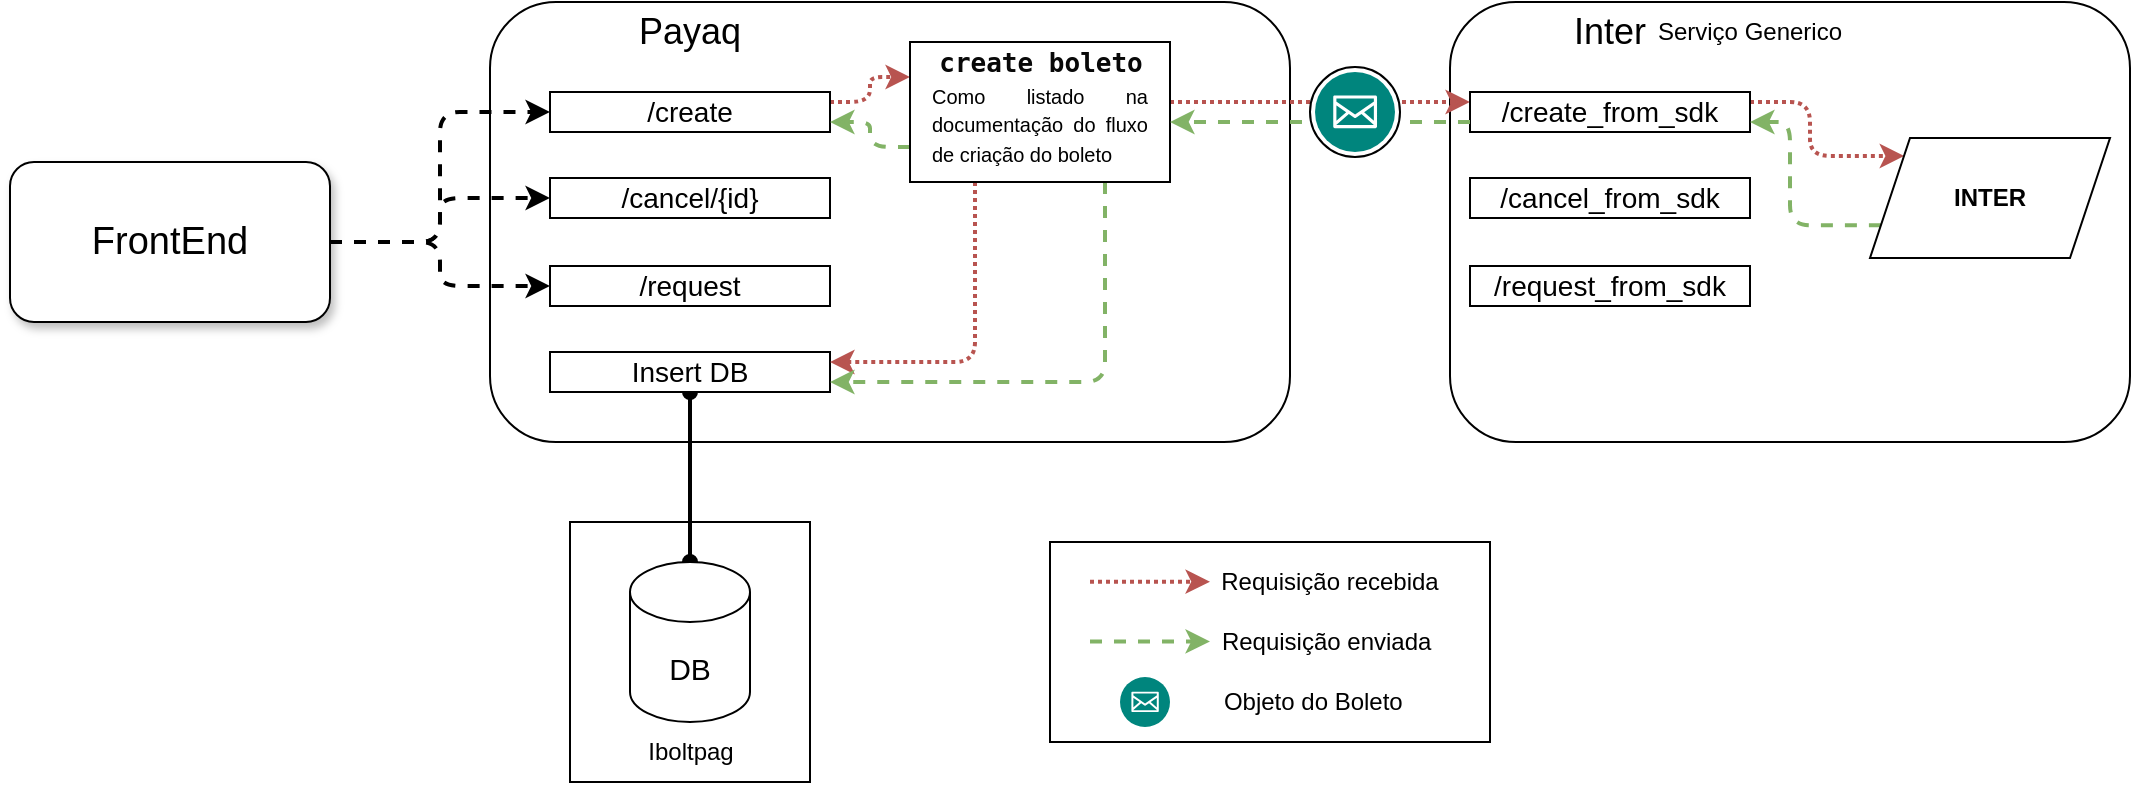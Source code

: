 <mxfile version="23.1.6" type="github">
  <diagram name="Page-1" id="OrNzXTKZ-mzPi865FBal">
    <mxGraphModel dx="926" dy="493" grid="1" gridSize="10" guides="1" tooltips="1" connect="1" arrows="1" fold="1" page="1" pageScale="1" pageWidth="850" pageHeight="1100" math="0" shadow="0">
      <root>
        <mxCell id="0" />
        <mxCell id="1" parent="0" />
        <mxCell id="19PIO_kjta1GH01GDTam-55" value="" style="rounded=0;whiteSpace=wrap;html=1;" vertex="1" parent="1">
          <mxGeometry x="560" y="310" width="220" height="100" as="geometry" />
        </mxCell>
        <mxCell id="19PIO_kjta1GH01GDTam-1" value="" style="rounded=1;whiteSpace=wrap;html=1;" vertex="1" parent="1">
          <mxGeometry x="280" y="40" width="400" height="220" as="geometry" />
        </mxCell>
        <mxCell id="19PIO_kjta1GH01GDTam-13" style="edgeStyle=orthogonalEdgeStyle;rounded=1;orthogonalLoop=1;jettySize=auto;html=1;exitX=1;exitY=0.5;exitDx=0;exitDy=0;entryX=0;entryY=0.5;entryDx=0;entryDy=0;strokeColor=default;curved=0;strokeWidth=2;dashed=1;" edge="1" parent="1" source="19PIO_kjta1GH01GDTam-3" target="19PIO_kjta1GH01GDTam-6">
          <mxGeometry relative="1" as="geometry" />
        </mxCell>
        <mxCell id="19PIO_kjta1GH01GDTam-14" style="edgeStyle=orthogonalEdgeStyle;rounded=1;orthogonalLoop=1;jettySize=auto;html=1;exitX=1;exitY=0.5;exitDx=0;exitDy=0;entryX=0;entryY=0.5;entryDx=0;entryDy=0;strokeColor=default;curved=0;strokeWidth=2;dashed=1;" edge="1" parent="1" source="19PIO_kjta1GH01GDTam-3" target="19PIO_kjta1GH01GDTam-9">
          <mxGeometry relative="1" as="geometry" />
        </mxCell>
        <mxCell id="19PIO_kjta1GH01GDTam-17" value="" style="edgeStyle=orthogonalEdgeStyle;rounded=1;orthogonalLoop=1;jettySize=auto;html=1;strokeColor=default;curved=0;strokeWidth=2;dashed=1;" edge="1" parent="1" source="19PIO_kjta1GH01GDTam-3" target="19PIO_kjta1GH01GDTam-10">
          <mxGeometry relative="1" as="geometry" />
        </mxCell>
        <mxCell id="19PIO_kjta1GH01GDTam-3" value="&lt;font style=&quot;font-size: 19px;&quot;&gt;FrontEnd&lt;/font&gt;" style="rounded=1;whiteSpace=wrap;html=1;shadow=1;" vertex="1" parent="1">
          <mxGeometry x="40" y="120" width="160" height="80" as="geometry" />
        </mxCell>
        <mxCell id="19PIO_kjta1GH01GDTam-4" value="Payaq" style="text;html=1;align=center;verticalAlign=middle;whiteSpace=wrap;rounded=0;fontSize=18;" vertex="1" parent="1">
          <mxGeometry x="350" y="40" width="60" height="30" as="geometry" />
        </mxCell>
        <mxCell id="19PIO_kjta1GH01GDTam-5" value="" style="rounded=1;whiteSpace=wrap;html=1;" vertex="1" parent="1">
          <mxGeometry x="760" y="40" width="340" height="220" as="geometry" />
        </mxCell>
        <mxCell id="19PIO_kjta1GH01GDTam-27" style="edgeStyle=orthogonalEdgeStyle;rounded=1;orthogonalLoop=1;jettySize=auto;html=1;exitX=1;exitY=0.25;exitDx=0;exitDy=0;entryX=0;entryY=0.25;entryDx=0;entryDy=0;strokeWidth=2;fillColor=#f8cecc;strokeColor=#b85450;dashed=1;dashPattern=1 1;curved=0;" edge="1" parent="1" source="19PIO_kjta1GH01GDTam-6" target="19PIO_kjta1GH01GDTam-21">
          <mxGeometry relative="1" as="geometry" />
        </mxCell>
        <mxCell id="19PIO_kjta1GH01GDTam-6" value="&lt;font style=&quot;font-size: 14px;&quot;&gt;/create&lt;/font&gt;" style="rounded=0;whiteSpace=wrap;html=1;" vertex="1" parent="1">
          <mxGeometry x="310" y="85" width="140" height="20" as="geometry" />
        </mxCell>
        <mxCell id="19PIO_kjta1GH01GDTam-7" value="Serviço Generico" style="text;html=1;align=center;verticalAlign=middle;whiteSpace=wrap;rounded=0;" vertex="1" parent="1">
          <mxGeometry x="840" y="40" width="140" height="30" as="geometry" />
        </mxCell>
        <mxCell id="19PIO_kjta1GH01GDTam-8" value="Inter" style="text;html=1;align=center;verticalAlign=middle;whiteSpace=wrap;rounded=0;fontSize=18;" vertex="1" parent="1">
          <mxGeometry x="770" y="40" width="140" height="30" as="geometry" />
        </mxCell>
        <mxCell id="19PIO_kjta1GH01GDTam-9" value="&lt;font style=&quot;font-size: 14px;&quot;&gt;/cancel/{id}&lt;/font&gt;" style="rounded=0;whiteSpace=wrap;html=1;" vertex="1" parent="1">
          <mxGeometry x="310" y="128" width="140" height="20" as="geometry" />
        </mxCell>
        <mxCell id="19PIO_kjta1GH01GDTam-10" value="&lt;font style=&quot;font-size: 14px;&quot;&gt;/request&lt;/font&gt;" style="rounded=0;whiteSpace=wrap;html=1;" vertex="1" parent="1">
          <mxGeometry x="310" y="172" width="140" height="20" as="geometry" />
        </mxCell>
        <mxCell id="19PIO_kjta1GH01GDTam-18" value="" style="rounded=0;whiteSpace=wrap;html=1;" vertex="1" parent="1">
          <mxGeometry x="320" y="300" width="120" height="130" as="geometry" />
        </mxCell>
        <mxCell id="19PIO_kjta1GH01GDTam-19" value="Iboltpag" style="text;html=1;align=center;verticalAlign=middle;resizable=0;points=[];autosize=1;strokeColor=none;fillColor=none;" vertex="1" parent="1">
          <mxGeometry x="345" y="400" width="70" height="30" as="geometry" />
        </mxCell>
        <mxCell id="19PIO_kjta1GH01GDTam-20" style="edgeStyle=orthogonalEdgeStyle;rounded=0;orthogonalLoop=1;jettySize=auto;html=1;exitX=0.5;exitY=1;exitDx=0;exitDy=0;entryX=0.5;entryY=0;entryDx=0;entryDy=0;strokeWidth=2;entryPerimeter=0;endArrow=oval;endFill=1;startArrow=oval;startFill=1;" edge="1" parent="1" source="19PIO_kjta1GH01GDTam-11" target="19PIO_kjta1GH01GDTam-2">
          <mxGeometry relative="1" as="geometry">
            <Array as="points">
              <mxPoint x="380" y="300" />
              <mxPoint x="380" y="300" />
            </Array>
          </mxGeometry>
        </mxCell>
        <mxCell id="19PIO_kjta1GH01GDTam-11" value="&lt;font style=&quot;font-size: 14px;&quot;&gt;Insert DB&lt;/font&gt;" style="rounded=0;whiteSpace=wrap;html=1;" vertex="1" parent="1">
          <mxGeometry x="310" y="215" width="140" height="20" as="geometry" />
        </mxCell>
        <mxCell id="19PIO_kjta1GH01GDTam-32" style="edgeStyle=orthogonalEdgeStyle;rounded=1;orthogonalLoop=1;jettySize=auto;html=1;entryX=0;entryY=0.25;entryDx=0;entryDy=0;strokeWidth=2;fillColor=#f8cecc;strokeColor=#b85450;dashed=1;dashPattern=1 1;curved=0;" edge="1" parent="1" target="19PIO_kjta1GH01GDTam-28">
          <mxGeometry relative="1" as="geometry">
            <mxPoint x="620" y="90" as="sourcePoint" />
            <Array as="points">
              <mxPoint x="620" y="90" />
            </Array>
          </mxGeometry>
        </mxCell>
        <mxCell id="19PIO_kjta1GH01GDTam-38" style="edgeStyle=orthogonalEdgeStyle;rounded=1;orthogonalLoop=1;jettySize=auto;html=1;exitX=0.25;exitY=1;exitDx=0;exitDy=0;entryX=1;entryY=0.25;entryDx=0;entryDy=0;strokeWidth=2;fillColor=#f8cecc;strokeColor=#b85450;dashed=1;dashPattern=1 1;curved=0;" edge="1" parent="1" source="19PIO_kjta1GH01GDTam-21" target="19PIO_kjta1GH01GDTam-11">
          <mxGeometry relative="1" as="geometry" />
        </mxCell>
        <mxCell id="19PIO_kjta1GH01GDTam-41" style="edgeStyle=orthogonalEdgeStyle;rounded=1;orthogonalLoop=1;jettySize=auto;html=1;exitX=0.75;exitY=1;exitDx=0;exitDy=0;entryX=1;entryY=0.75;entryDx=0;entryDy=0;strokeWidth=2;dashed=1;fillColor=#d5e8d4;strokeColor=#82b366;curved=0;" edge="1" parent="1" source="19PIO_kjta1GH01GDTam-21" target="19PIO_kjta1GH01GDTam-11">
          <mxGeometry relative="1" as="geometry" />
        </mxCell>
        <mxCell id="19PIO_kjta1GH01GDTam-42" style="edgeStyle=orthogonalEdgeStyle;rounded=1;orthogonalLoop=1;jettySize=auto;html=1;exitX=0;exitY=0.75;exitDx=0;exitDy=0;entryX=1;entryY=0.75;entryDx=0;entryDy=0;strokeWidth=2;dashed=1;fillColor=#d5e8d4;strokeColor=#82b366;curved=0;" edge="1" parent="1" source="19PIO_kjta1GH01GDTam-21" target="19PIO_kjta1GH01GDTam-6">
          <mxGeometry relative="1" as="geometry" />
        </mxCell>
        <mxCell id="19PIO_kjta1GH01GDTam-21" value="" style="rounded=0;whiteSpace=wrap;html=1;movable=1;resizable=1;rotatable=1;deletable=1;editable=1;locked=0;connectable=1;container=0;" vertex="1" parent="1">
          <mxGeometry x="490" y="60" width="130" height="70" as="geometry" />
        </mxCell>
        <mxCell id="19PIO_kjta1GH01GDTam-22" value="&lt;div style=&quot;background-color: rgb(255, 255, 255); color: rgb(8, 8, 8); font-family: &amp;quot;JetBrains Mono&amp;quot;, monospace; font-size: 13px;&quot;&gt;create boleto&lt;/div&gt;" style="text;html=1;align=center;verticalAlign=middle;resizable=1;points=[];autosize=1;strokeColor=none;fillColor=none;fontSize=13;fontStyle=1;movable=1;rotatable=1;deletable=1;editable=1;locked=0;connectable=1;container=0;" vertex="1" parent="1">
          <mxGeometry x="495" y="55" width="120" height="30" as="geometry" />
        </mxCell>
        <mxCell id="19PIO_kjta1GH01GDTam-23" value="&lt;div style=&quot;text-align: justify;&quot;&gt;&lt;span style=&quot;font-size: 10px; background-color: initial;&quot;&gt;Como listado na documentação do fluxo de criação do boleto&lt;/span&gt;&lt;/div&gt;" style="text;html=1;align=center;verticalAlign=middle;whiteSpace=wrap;rounded=0;movable=1;resizable=1;rotatable=1;deletable=1;editable=1;locked=0;connectable=1;container=0;" vertex="1" parent="1">
          <mxGeometry x="500" y="85" width="110" height="32" as="geometry" />
        </mxCell>
        <mxCell id="19PIO_kjta1GH01GDTam-2" value="&lt;font style=&quot;font-size: 15px;&quot;&gt;DB&lt;/font&gt;" style="shape=cylinder3;whiteSpace=wrap;html=1;boundedLbl=1;backgroundOutline=1;size=15;" vertex="1" parent="1">
          <mxGeometry x="350" y="320" width="60" height="80" as="geometry" />
        </mxCell>
        <mxCell id="19PIO_kjta1GH01GDTam-36" style="edgeStyle=orthogonalEdgeStyle;rounded=1;orthogonalLoop=1;jettySize=auto;html=1;exitX=1;exitY=0.25;exitDx=0;exitDy=0;entryX=0;entryY=0;entryDx=0;entryDy=0;strokeWidth=2;fillColor=#f8cecc;strokeColor=#b85450;dashed=1;dashPattern=1 1;curved=0;" edge="1" parent="1" source="19PIO_kjta1GH01GDTam-28" target="19PIO_kjta1GH01GDTam-31">
          <mxGeometry relative="1" as="geometry">
            <Array as="points">
              <mxPoint x="940" y="90" />
              <mxPoint x="940" y="117" />
              <mxPoint x="987" y="117" />
            </Array>
          </mxGeometry>
        </mxCell>
        <mxCell id="19PIO_kjta1GH01GDTam-28" value="&lt;font style=&quot;font-size: 14px;&quot;&gt;/create_from_sdk&lt;/font&gt;" style="rounded=0;whiteSpace=wrap;html=1;" vertex="1" parent="1">
          <mxGeometry x="770" y="85" width="140" height="20" as="geometry" />
        </mxCell>
        <mxCell id="19PIO_kjta1GH01GDTam-29" value="&lt;font style=&quot;font-size: 14px;&quot;&gt;/cancel_from_sdk&lt;/font&gt;" style="rounded=0;whiteSpace=wrap;html=1;" vertex="1" parent="1">
          <mxGeometry x="770" y="128" width="140" height="20" as="geometry" />
        </mxCell>
        <mxCell id="19PIO_kjta1GH01GDTam-30" value="&lt;font style=&quot;font-size: 14px;&quot;&gt;/request_from_sdk&lt;/font&gt;" style="rounded=0;whiteSpace=wrap;html=1;" vertex="1" parent="1">
          <mxGeometry x="770" y="172" width="140" height="20" as="geometry" />
        </mxCell>
        <mxCell id="19PIO_kjta1GH01GDTam-39" style="edgeStyle=orthogonalEdgeStyle;rounded=1;orthogonalLoop=1;jettySize=auto;html=1;exitX=0;exitY=0.75;exitDx=0;exitDy=0;entryX=1;entryY=0.75;entryDx=0;entryDy=0;dashed=1;strokeWidth=2;fillColor=#d5e8d4;strokeColor=#82b366;curved=0;" edge="1" parent="1" source="19PIO_kjta1GH01GDTam-31" target="19PIO_kjta1GH01GDTam-28">
          <mxGeometry relative="1" as="geometry">
            <Array as="points">
              <mxPoint x="930" y="152" />
              <mxPoint x="930" y="100" />
            </Array>
          </mxGeometry>
        </mxCell>
        <mxCell id="19PIO_kjta1GH01GDTam-31" value="&lt;b&gt;INTER&lt;/b&gt;" style="shape=parallelogram;perimeter=parallelogramPerimeter;whiteSpace=wrap;html=1;fixedSize=1;" vertex="1" parent="1">
          <mxGeometry x="970" y="108" width="120" height="60" as="geometry" />
        </mxCell>
        <mxCell id="19PIO_kjta1GH01GDTam-40" style="edgeStyle=orthogonalEdgeStyle;rounded=1;orthogonalLoop=1;jettySize=auto;html=1;exitX=0;exitY=0.75;exitDx=0;exitDy=0;entryX=1;entryY=0.571;entryDx=0;entryDy=0;entryPerimeter=0;strokeWidth=2;dashed=1;fillColor=#d5e8d4;strokeColor=#82b366;curved=0;" edge="1" parent="1" source="19PIO_kjta1GH01GDTam-28" target="19PIO_kjta1GH01GDTam-21">
          <mxGeometry relative="1" as="geometry" />
        </mxCell>
        <mxCell id="19PIO_kjta1GH01GDTam-33" value="" style="ellipse;whiteSpace=wrap;html=1;aspect=fixed;" vertex="1" parent="1">
          <mxGeometry x="690" y="72.5" width="45" height="45" as="geometry" />
        </mxCell>
        <mxCell id="19PIO_kjta1GH01GDTam-35" value="" style="verticalLabelPosition=bottom;aspect=fixed;html=1;shape=mxgraph.salesforce.inbox2;" vertex="1" parent="1">
          <mxGeometry x="692.5" y="75" width="40" height="40" as="geometry" />
        </mxCell>
        <mxCell id="19PIO_kjta1GH01GDTam-44" value="" style="endArrow=classic;html=1;rounded=0;dashed=1;strokeWidth=2;fillColor=#f8cecc;strokeColor=#b85450;dashPattern=1 1;" edge="1" parent="1">
          <mxGeometry width="50" height="50" relative="1" as="geometry">
            <mxPoint x="580" y="329.82" as="sourcePoint" />
            <mxPoint x="640" y="329.82" as="targetPoint" />
          </mxGeometry>
        </mxCell>
        <mxCell id="19PIO_kjta1GH01GDTam-45" value="" style="endArrow=classic;html=1;rounded=0;fillColor=#d5e8d4;strokeColor=#82b366;dashed=1;strokeWidth=2;" edge="1" parent="1">
          <mxGeometry width="50" height="50" relative="1" as="geometry">
            <mxPoint x="580" y="359.7" as="sourcePoint" />
            <mxPoint x="640" y="359.7" as="targetPoint" />
          </mxGeometry>
        </mxCell>
        <mxCell id="19PIO_kjta1GH01GDTam-49" value="Requisição recebida" style="text;html=1;align=center;verticalAlign=middle;whiteSpace=wrap;rounded=0;" vertex="1" parent="1">
          <mxGeometry x="640" y="320" width="120" height="20" as="geometry" />
        </mxCell>
        <mxCell id="19PIO_kjta1GH01GDTam-50" value="Requisição enviada&amp;nbsp;" style="text;html=1;align=center;verticalAlign=middle;whiteSpace=wrap;rounded=0;" vertex="1" parent="1">
          <mxGeometry x="640" y="350" width="120" height="20" as="geometry" />
        </mxCell>
        <mxCell id="19PIO_kjta1GH01GDTam-53" value="" style="verticalLabelPosition=bottom;aspect=fixed;html=1;shape=mxgraph.salesforce.inbox2;" vertex="1" parent="1">
          <mxGeometry x="595" y="377.5" width="25" height="25" as="geometry" />
        </mxCell>
        <mxCell id="19PIO_kjta1GH01GDTam-54" value="Objeto do Boleto&amp;nbsp; &amp;nbsp; &amp;nbsp;" style="text;html=1;align=center;verticalAlign=middle;whiteSpace=wrap;rounded=0;" vertex="1" parent="1">
          <mxGeometry x="640" y="380" width="120" height="20" as="geometry" />
        </mxCell>
      </root>
    </mxGraphModel>
  </diagram>
</mxfile>
